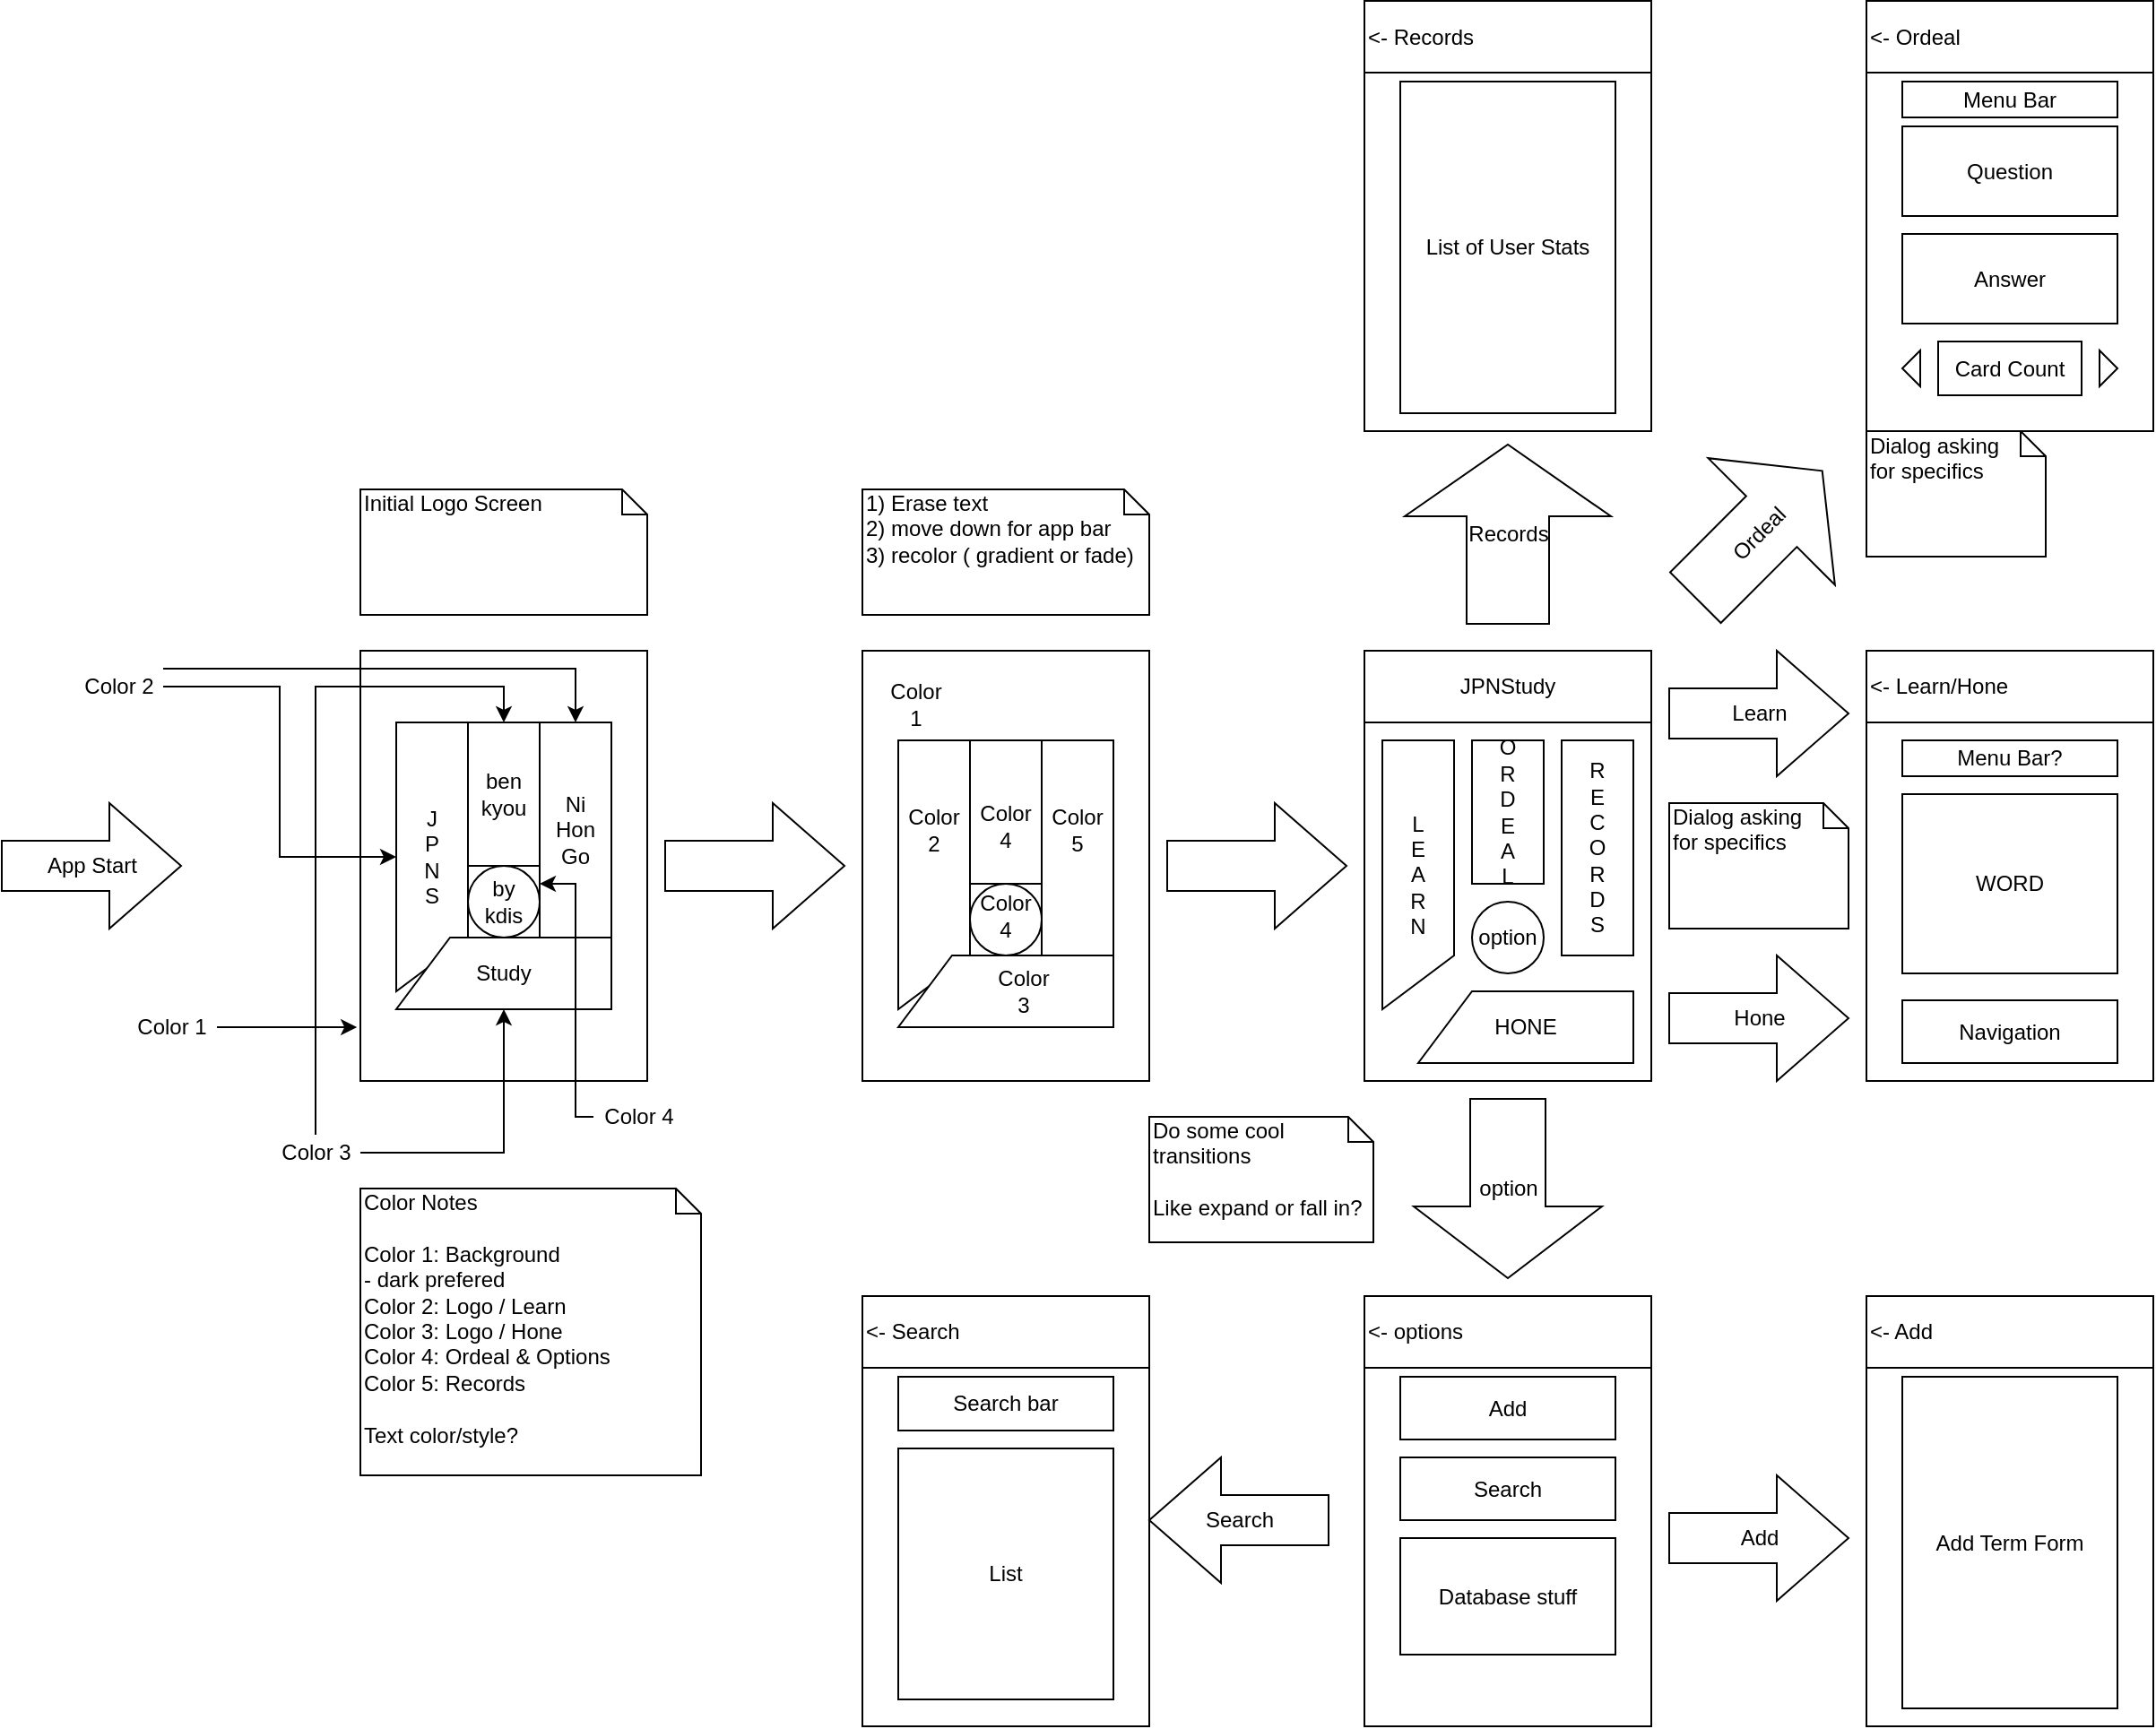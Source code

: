 <mxfile version="12.7.4" type="device"><diagram id="twTyVYgK_MWgMzMQNN_S" name="Page-1"><mxGraphModel dx="1757" dy="1854" grid="1" gridSize="10" guides="1" tooltips="1" connect="1" arrows="1" fold="1" page="1" pageScale="1" pageWidth="1100" pageHeight="850" math="0" shadow="0"><root><mxCell id="0"/><mxCell id="1" parent="0"/><mxCell id="6rXaAYlzzfZTQmN0wAnb-31" value="" style="rounded=0;whiteSpace=wrap;html=1;" parent="1" vertex="1"><mxGeometry x="-440" y="40" width="160" height="240" as="geometry"/></mxCell><mxCell id="6rXaAYlzzfZTQmN0wAnb-32" value="J&lt;br&gt;P&lt;br&gt;N&lt;br&gt;S" style="shape=manualInput;whiteSpace=wrap;html=1;direction=west;" parent="1" vertex="1"><mxGeometry x="-420" y="80" width="40" height="150" as="geometry"/></mxCell><mxCell id="6rXaAYlzzfZTQmN0wAnb-33" value="Study" style="shape=manualInput;whiteSpace=wrap;html=1;direction=south;flipH=1;" parent="1" vertex="1"><mxGeometry x="-420" y="200" width="120" height="40" as="geometry"/></mxCell><mxCell id="6rXaAYlzzfZTQmN0wAnb-34" value="ben&lt;br&gt;kyou" style="rounded=0;whiteSpace=wrap;html=1;" parent="1" vertex="1"><mxGeometry x="-380" y="80" width="40" height="80" as="geometry"/></mxCell><mxCell id="6rXaAYlzzfZTQmN0wAnb-37" value="Ni&lt;br&gt;Hon&lt;br&gt;Go" style="rounded=0;whiteSpace=wrap;html=1;" parent="1" vertex="1"><mxGeometry x="-340" y="80" width="40" height="120" as="geometry"/></mxCell><mxCell id="6rXaAYlzzfZTQmN0wAnb-26" value="by&lt;br&gt;kdis" style="ellipse;whiteSpace=wrap;html=1;" parent="1" vertex="1"><mxGeometry x="-380" y="160" width="40" height="40" as="geometry"/></mxCell><mxCell id="6rXaAYlzzfZTQmN0wAnb-48" value="" style="rounded=0;whiteSpace=wrap;html=1;" parent="1" vertex="1"><mxGeometry x="-160" y="40" width="160" height="240" as="geometry"/></mxCell><mxCell id="6rXaAYlzzfZTQmN0wAnb-49" value="" style="shape=manualInput;whiteSpace=wrap;html=1;direction=west;" parent="1" vertex="1"><mxGeometry x="-140" y="90" width="40" height="150" as="geometry"/></mxCell><mxCell id="6rXaAYlzzfZTQmN0wAnb-50" value="" style="shape=manualInput;whiteSpace=wrap;html=1;direction=south;flipH=1;" parent="1" vertex="1"><mxGeometry x="-140" y="210" width="120" height="40" as="geometry"/></mxCell><mxCell id="6rXaAYlzzfZTQmN0wAnb-51" value="" style="rounded=0;whiteSpace=wrap;html=1;" parent="1" vertex="1"><mxGeometry x="-100" y="90" width="40" height="80" as="geometry"/></mxCell><mxCell id="6rXaAYlzzfZTQmN0wAnb-52" value="" style="rounded=0;whiteSpace=wrap;html=1;" parent="1" vertex="1"><mxGeometry x="-60" y="90" width="40" height="120" as="geometry"/></mxCell><mxCell id="6rXaAYlzzfZTQmN0wAnb-53" value="" style="ellipse;whiteSpace=wrap;html=1;" parent="1" vertex="1"><mxGeometry x="-100" y="170" width="40" height="40" as="geometry"/></mxCell><mxCell id="6rXaAYlzzfZTQmN0wAnb-56" value="" style="rounded=0;whiteSpace=wrap;html=1;" parent="1" vertex="1"><mxGeometry x="120" y="40" width="160" height="240" as="geometry"/></mxCell><mxCell id="6rXaAYlzzfZTQmN0wAnb-57" value="L&lt;br&gt;E&lt;br&gt;A&lt;br&gt;R&lt;br&gt;N" style="shape=manualInput;whiteSpace=wrap;html=1;direction=west;" parent="1" vertex="1"><mxGeometry x="130" y="90" width="40" height="150" as="geometry"/></mxCell><mxCell id="6rXaAYlzzfZTQmN0wAnb-58" value="HONE" style="shape=manualInput;whiteSpace=wrap;html=1;direction=south;flipH=1;" parent="1" vertex="1"><mxGeometry x="150" y="230" width="120" height="40" as="geometry"/></mxCell><mxCell id="6rXaAYlzzfZTQmN0wAnb-59" value="O&lt;br&gt;R&lt;br&gt;D&lt;br&gt;E&lt;br&gt;A&lt;br&gt;L" style="rounded=0;whiteSpace=wrap;html=1;" parent="1" vertex="1"><mxGeometry x="180" y="90" width="40" height="80" as="geometry"/></mxCell><mxCell id="6rXaAYlzzfZTQmN0wAnb-60" value="R&lt;br&gt;E&lt;br&gt;C&lt;br&gt;O&lt;br&gt;R&lt;br&gt;D&lt;br&gt;S" style="rounded=0;whiteSpace=wrap;html=1;" parent="1" vertex="1"><mxGeometry x="230" y="90" width="40" height="120" as="geometry"/></mxCell><mxCell id="6rXaAYlzzfZTQmN0wAnb-61" value="option" style="ellipse;whiteSpace=wrap;html=1;" parent="1" vertex="1"><mxGeometry x="180" y="180" width="40" height="40" as="geometry"/></mxCell><mxCell id="6rXaAYlzzfZTQmN0wAnb-62" value="JPNStudy" style="rounded=0;whiteSpace=wrap;html=1;" parent="1" vertex="1"><mxGeometry x="120" y="40" width="160" height="40" as="geometry"/></mxCell><mxCell id="6rXaAYlzzfZTQmN0wAnb-65" value="" style="edgeStyle=orthogonalEdgeStyle;rounded=0;orthogonalLoop=1;jettySize=auto;html=1;entryX=1;entryY=0.5;entryDx=0;entryDy=0;" parent="1" source="6rXaAYlzzfZTQmN0wAnb-63" target="6rXaAYlzzfZTQmN0wAnb-32" edge="1"><mxGeometry relative="1" as="geometry"/></mxCell><mxCell id="6rXaAYlzzfZTQmN0wAnb-67" value="" style="edgeStyle=orthogonalEdgeStyle;rounded=0;orthogonalLoop=1;jettySize=auto;html=1;entryX=0.5;entryY=0;entryDx=0;entryDy=0;" parent="1" source="6rXaAYlzzfZTQmN0wAnb-63" target="6rXaAYlzzfZTQmN0wAnb-37" edge="1"><mxGeometry relative="1" as="geometry"><mxPoint x="-535" y="245" as="targetPoint"/><Array as="points"><mxPoint x="-320" y="50"/></Array></mxGeometry></mxCell><mxCell id="6rXaAYlzzfZTQmN0wAnb-63" value="Color 2" style="text;html=1;align=center;verticalAlign=middle;resizable=0;points=[];autosize=1;" parent="1" vertex="1"><mxGeometry x="-600" y="50" width="50" height="20" as="geometry"/></mxCell><mxCell id="6rXaAYlzzfZTQmN0wAnb-72" value="" style="edgeStyle=orthogonalEdgeStyle;rounded=0;orthogonalLoop=1;jettySize=auto;html=1;" parent="1" source="6rXaAYlzzfZTQmN0wAnb-68" target="6rXaAYlzzfZTQmN0wAnb-33" edge="1"><mxGeometry relative="1" as="geometry"><mxPoint x="-385" y="334" as="targetPoint"/></mxGeometry></mxCell><mxCell id="6rXaAYlzzfZTQmN0wAnb-74" value="" style="edgeStyle=orthogonalEdgeStyle;rounded=0;orthogonalLoop=1;jettySize=auto;html=1;entryX=0.5;entryY=0;entryDx=0;entryDy=0;" parent="1" source="6rXaAYlzzfZTQmN0wAnb-68" target="6rXaAYlzzfZTQmN0wAnb-34" edge="1"><mxGeometry relative="1" as="geometry"><mxPoint x="-490" y="244" as="targetPoint"/><Array as="points"><mxPoint x="-465" y="60"/><mxPoint x="-360" y="60"/></Array></mxGeometry></mxCell><mxCell id="6rXaAYlzzfZTQmN0wAnb-68" value="Color 3" style="text;html=1;align=center;verticalAlign=middle;resizable=0;points=[];autosize=1;" parent="1" vertex="1"><mxGeometry x="-490" y="310" width="50" height="20" as="geometry"/></mxCell><mxCell id="6rXaAYlzzfZTQmN0wAnb-77" value="" style="edgeStyle=orthogonalEdgeStyle;rounded=0;orthogonalLoop=1;jettySize=auto;html=1;entryX=0;entryY=0.75;entryDx=0;entryDy=0;" parent="1" source="6rXaAYlzzfZTQmN0wAnb-75" target="6rXaAYlzzfZTQmN0wAnb-37" edge="1"><mxGeometry relative="1" as="geometry"><mxPoint x="-285" y="390" as="targetPoint"/><Array as="points"><mxPoint x="-320" y="300"/><mxPoint x="-320" y="170"/></Array></mxGeometry></mxCell><mxCell id="6rXaAYlzzfZTQmN0wAnb-75" value="Color 4" style="text;html=1;align=center;verticalAlign=middle;resizable=0;points=[];autosize=1;" parent="1" vertex="1"><mxGeometry x="-310" y="290" width="50" height="20" as="geometry"/></mxCell><mxCell id="6rXaAYlzzfZTQmN0wAnb-80" value="1) Erase text&lt;br&gt;2) move down for app bar&lt;br&gt;3) recolor ( gradient or fade)" style="shape=note;whiteSpace=wrap;html=1;size=14;verticalAlign=top;align=left;spacingTop=-6;" parent="1" vertex="1"><mxGeometry x="-160" y="-50" width="160" height="70" as="geometry"/></mxCell><mxCell id="6rXaAYlzzfZTQmN0wAnb-81" value="Initial Logo Screen" style="shape=note;whiteSpace=wrap;html=1;size=14;verticalAlign=top;align=left;spacingTop=-6;" parent="1" vertex="1"><mxGeometry x="-440" y="-50" width="160" height="70" as="geometry"/></mxCell><mxCell id="6rXaAYlzzfZTQmN0wAnb-88" style="edgeStyle=orthogonalEdgeStyle;rounded=0;orthogonalLoop=1;jettySize=auto;html=1;exitX=1;exitY=0.5;exitDx=0;exitDy=0;entryX=-0.012;entryY=0.875;entryDx=0;entryDy=0;entryPerimeter=0;" parent="1" source="6rXaAYlzzfZTQmN0wAnb-87" target="6rXaAYlzzfZTQmN0wAnb-31" edge="1"><mxGeometry relative="1" as="geometry"><mxPoint x="-450" y="250" as="targetPoint"/></mxGeometry></mxCell><mxCell id="6rXaAYlzzfZTQmN0wAnb-87" value="Color 1" style="text;html=1;strokeColor=none;fillColor=none;align=center;verticalAlign=middle;whiteSpace=wrap;rounded=0;" parent="1" vertex="1"><mxGeometry x="-570" y="240" width="50" height="20" as="geometry"/></mxCell><mxCell id="6rXaAYlzzfZTQmN0wAnb-105" value="Color Notes&lt;br&gt;&lt;br&gt;Color 1: Background&lt;br&gt;- dark prefered&lt;br&gt;Color 2: Logo / Learn&lt;br&gt;Color 3: Logo / Hone&lt;br&gt;Color 4: Ordeal &amp;amp; Options&lt;br&gt;Color 5: Records&lt;br&gt;&lt;br&gt;Text color/style?" style="shape=note;whiteSpace=wrap;html=1;size=14;verticalAlign=top;align=left;spacingTop=-6;" parent="1" vertex="1"><mxGeometry x="-440" y="340" width="190" height="160" as="geometry"/></mxCell><mxCell id="6rXaAYlzzfZTQmN0wAnb-106" value="Color &lt;br&gt;1" style="text;html=1;strokeColor=none;fillColor=none;align=center;verticalAlign=middle;whiteSpace=wrap;rounded=0;" parent="1" vertex="1"><mxGeometry x="-155" y="60" width="50" height="20" as="geometry"/></mxCell><mxCell id="6rXaAYlzzfZTQmN0wAnb-107" value="Color &lt;br&gt;2" style="text;html=1;strokeColor=none;fillColor=none;align=center;verticalAlign=middle;whiteSpace=wrap;rounded=0;" parent="1" vertex="1"><mxGeometry x="-145" y="130" width="50" height="20" as="geometry"/></mxCell><mxCell id="6rXaAYlzzfZTQmN0wAnb-108" value="Color &lt;br&gt;3" style="text;html=1;strokeColor=none;fillColor=none;align=center;verticalAlign=middle;whiteSpace=wrap;rounded=0;" parent="1" vertex="1"><mxGeometry x="-95" y="220" width="50" height="20" as="geometry"/></mxCell><mxCell id="6rXaAYlzzfZTQmN0wAnb-110" value="Color &lt;br&gt;4" style="text;html=1;strokeColor=none;fillColor=none;align=center;verticalAlign=middle;whiteSpace=wrap;rounded=0;" parent="1" vertex="1"><mxGeometry x="-105" y="127.5" width="50" height="20" as="geometry"/></mxCell><mxCell id="6rXaAYlzzfZTQmN0wAnb-111" value="Color &lt;br&gt;5" style="text;html=1;strokeColor=none;fillColor=none;align=center;verticalAlign=middle;whiteSpace=wrap;rounded=0;" parent="1" vertex="1"><mxGeometry x="-65" y="130" width="50" height="20" as="geometry"/></mxCell><mxCell id="6rXaAYlzzfZTQmN0wAnb-112" value="Color &lt;br&gt;4" style="text;html=1;strokeColor=none;fillColor=none;align=center;verticalAlign=middle;whiteSpace=wrap;rounded=0;" parent="1" vertex="1"><mxGeometry x="-105" y="177.5" width="50" height="20" as="geometry"/></mxCell><mxCell id="UMWIZTMMzKz5upxcXMEF-1" value="App Start" style="html=1;shadow=0;dashed=0;align=center;verticalAlign=middle;shape=mxgraph.arrows2.arrow;dy=0.6;dx=40;notch=0;" vertex="1" parent="1"><mxGeometry x="-640" y="125" width="100" height="70" as="geometry"/></mxCell><mxCell id="UMWIZTMMzKz5upxcXMEF-10" value="Learn" style="html=1;shadow=0;dashed=0;align=center;verticalAlign=middle;shape=mxgraph.arrows2.arrow;dy=0.6;dx=40;notch=0;" vertex="1" parent="1"><mxGeometry x="290" y="40" width="100" height="70" as="geometry"/></mxCell><mxCell id="UMWIZTMMzKz5upxcXMEF-11" value="" style="html=1;shadow=0;dashed=0;align=center;verticalAlign=middle;shape=mxgraph.arrows2.arrow;dy=0.6;dx=40;notch=0;" vertex="1" parent="1"><mxGeometry x="-270" y="125" width="100" height="70" as="geometry"/></mxCell><mxCell id="UMWIZTMMzKz5upxcXMEF-12" value="" style="html=1;shadow=0;dashed=0;align=center;verticalAlign=middle;shape=mxgraph.arrows2.arrow;dy=0.6;dx=40;notch=0;" vertex="1" parent="1"><mxGeometry x="10" y="125" width="100" height="70" as="geometry"/></mxCell><mxCell id="UMWIZTMMzKz5upxcXMEF-13" value="Do some cool &lt;br&gt;transitions&lt;br&gt;&lt;br&gt;Like expand or fall in?" style="shape=note;whiteSpace=wrap;html=1;size=14;verticalAlign=top;align=left;spacingTop=-6;" vertex="1" parent="1"><mxGeometry y="300" width="125" height="70" as="geometry"/></mxCell><mxCell id="UMWIZTMMzKz5upxcXMEF-33" value="Hone" style="html=1;shadow=0;dashed=0;align=center;verticalAlign=middle;shape=mxgraph.arrows2.arrow;dy=0.6;dx=40;notch=0;" vertex="1" parent="1"><mxGeometry x="290" y="210" width="100" height="70" as="geometry"/></mxCell><mxCell id="UMWIZTMMzKz5upxcXMEF-45" value="Ordeal" style="html=1;shadow=0;dashed=0;align=center;verticalAlign=middle;shape=mxgraph.arrows2.arrow;dy=0.6;dx=40;notch=0;rotation=-45;" vertex="1" parent="1"><mxGeometry x="290" y="-75" width="100" height="100" as="geometry"/></mxCell><mxCell id="UMWIZTMMzKz5upxcXMEF-47" value="" style="rounded=0;whiteSpace=wrap;html=1;" vertex="1" parent="1"><mxGeometry x="400" y="-322.5" width="160" height="240" as="geometry"/></mxCell><mxCell id="UMWIZTMMzKz5upxcXMEF-48" value="&amp;lt;- Ordeal" style="rounded=0;whiteSpace=wrap;html=1;align=left;" vertex="1" parent="1"><mxGeometry x="400" y="-322.5" width="160" height="40" as="geometry"/></mxCell><mxCell id="UMWIZTMMzKz5upxcXMEF-49" value="Question" style="rounded=0;whiteSpace=wrap;html=1;" vertex="1" parent="1"><mxGeometry x="420" y="-252.5" width="120" height="50" as="geometry"/></mxCell><mxCell id="UMWIZTMMzKz5upxcXMEF-50" value="Card Count" style="rounded=0;whiteSpace=wrap;html=1;" vertex="1" parent="1"><mxGeometry x="440" y="-132.5" width="80" height="30" as="geometry"/></mxCell><mxCell id="UMWIZTMMzKz5upxcXMEF-52" value="" style="html=1;shadow=0;dashed=0;align=center;verticalAlign=middle;shape=mxgraph.arrows2.arrow;dy=0.6;dx=40;notch=0;flipH=1;" vertex="1" parent="1"><mxGeometry x="420" y="-127.5" width="10" height="20" as="geometry"/></mxCell><mxCell id="UMWIZTMMzKz5upxcXMEF-53" value="" style="html=1;shadow=0;dashed=0;align=center;verticalAlign=middle;shape=mxgraph.arrows2.arrow;dy=0.6;dx=40;notch=0;" vertex="1" parent="1"><mxGeometry x="530" y="-127.5" width="10" height="20" as="geometry"/></mxCell><mxCell id="UMWIZTMMzKz5upxcXMEF-55" value="Menu Bar" style="rounded=0;whiteSpace=wrap;html=1;" vertex="1" parent="1"><mxGeometry x="420" y="-277.5" width="120" height="20" as="geometry"/></mxCell><mxCell id="UMWIZTMMzKz5upxcXMEF-56" value="Answer" style="rounded=0;whiteSpace=wrap;html=1;" vertex="1" parent="1"><mxGeometry x="420" y="-192.5" width="120" height="50" as="geometry"/></mxCell><mxCell id="UMWIZTMMzKz5upxcXMEF-64" value="Records" style="html=1;shadow=0;dashed=0;align=center;verticalAlign=middle;shape=mxgraph.arrows2.arrow;dy=0.6;dx=40;notch=0;direction=north;" vertex="1" parent="1"><mxGeometry x="142.5" y="-75" width="115" height="100" as="geometry"/></mxCell><mxCell id="UMWIZTMMzKz5upxcXMEF-81" value="option" style="html=1;shadow=0;dashed=0;align=center;verticalAlign=middle;shape=mxgraph.arrows2.arrow;dy=0.6;dx=40;notch=0;direction=south;" vertex="1" parent="1"><mxGeometry x="147.5" y="290" width="105" height="100" as="geometry"/></mxCell><mxCell id="UMWIZTMMzKz5upxcXMEF-83" value="" style="rounded=0;whiteSpace=wrap;html=1;" vertex="1" parent="1"><mxGeometry x="120" y="400" width="160" height="240" as="geometry"/></mxCell><mxCell id="UMWIZTMMzKz5upxcXMEF-84" value="&amp;lt;- options" style="rounded=0;whiteSpace=wrap;html=1;align=left;" vertex="1" parent="1"><mxGeometry x="120" y="400" width="160" height="40" as="geometry"/></mxCell><mxCell id="UMWIZTMMzKz5upxcXMEF-88" value="Add" style="rounded=0;whiteSpace=wrap;html=1;" vertex="1" parent="1"><mxGeometry x="140" y="445" width="120" height="35" as="geometry"/></mxCell><mxCell id="UMWIZTMMzKz5upxcXMEF-89" value="Search" style="rounded=0;whiteSpace=wrap;html=1;" vertex="1" parent="1"><mxGeometry x="140" y="490" width="120" height="35" as="geometry"/></mxCell><mxCell id="UMWIZTMMzKz5upxcXMEF-91" value="Database stuff" style="rounded=0;whiteSpace=wrap;html=1;" vertex="1" parent="1"><mxGeometry x="140" y="535" width="120" height="65" as="geometry"/></mxCell><mxCell id="UMWIZTMMzKz5upxcXMEF-101" value="" style="rounded=0;whiteSpace=wrap;html=1;" vertex="1" parent="1"><mxGeometry x="-160" y="400" width="160" height="240" as="geometry"/></mxCell><mxCell id="UMWIZTMMzKz5upxcXMEF-102" value="&amp;lt;- Search" style="rounded=0;whiteSpace=wrap;html=1;align=left;" vertex="1" parent="1"><mxGeometry x="-160" y="400" width="160" height="40" as="geometry"/></mxCell><mxCell id="UMWIZTMMzKz5upxcXMEF-103" value="Search bar" style="rounded=0;whiteSpace=wrap;html=1;" vertex="1" parent="1"><mxGeometry x="-140" y="445" width="120" height="30" as="geometry"/></mxCell><mxCell id="UMWIZTMMzKz5upxcXMEF-104" value="List" style="rounded=0;whiteSpace=wrap;html=1;" vertex="1" parent="1"><mxGeometry x="-140" y="485" width="120" height="140" as="geometry"/></mxCell><mxCell id="UMWIZTMMzKz5upxcXMEF-108" value="" style="rounded=0;whiteSpace=wrap;html=1;" vertex="1" parent="1"><mxGeometry x="120" y="-322.5" width="160" height="240" as="geometry"/></mxCell><mxCell id="UMWIZTMMzKz5upxcXMEF-109" value="&amp;lt;- Records" style="rounded=0;whiteSpace=wrap;html=1;align=left;" vertex="1" parent="1"><mxGeometry x="120" y="-322.5" width="160" height="40" as="geometry"/></mxCell><mxCell id="UMWIZTMMzKz5upxcXMEF-110" value="List of User Stats" style="rounded=0;whiteSpace=wrap;html=1;" vertex="1" parent="1"><mxGeometry x="140" y="-277.5" width="120" height="185" as="geometry"/></mxCell><mxCell id="UMWIZTMMzKz5upxcXMEF-111" value="" style="rounded=0;whiteSpace=wrap;html=1;" vertex="1" parent="1"><mxGeometry x="400" y="40" width="160" height="240" as="geometry"/></mxCell><mxCell id="UMWIZTMMzKz5upxcXMEF-112" value="&amp;lt;- Learn/Hone" style="rounded=0;whiteSpace=wrap;html=1;align=left;" vertex="1" parent="1"><mxGeometry x="400" y="40" width="160" height="40" as="geometry"/></mxCell><mxCell id="UMWIZTMMzKz5upxcXMEF-113" value="WORD" style="rounded=0;whiteSpace=wrap;html=1;" vertex="1" parent="1"><mxGeometry x="420" y="120" width="120" height="100" as="geometry"/></mxCell><mxCell id="UMWIZTMMzKz5upxcXMEF-114" value="Menu Bar?" style="rounded=0;whiteSpace=wrap;html=1;" vertex="1" parent="1"><mxGeometry x="420" y="90" width="120" height="20" as="geometry"/></mxCell><mxCell id="UMWIZTMMzKz5upxcXMEF-115" value="Navigation" style="rounded=0;whiteSpace=wrap;html=1;" vertex="1" parent="1"><mxGeometry x="420" y="235" width="120" height="35" as="geometry"/></mxCell><mxCell id="UMWIZTMMzKz5upxcXMEF-116" value="Search" style="html=1;shadow=0;dashed=0;align=center;verticalAlign=middle;shape=mxgraph.arrows2.arrow;dy=0.6;dx=40;notch=0;direction=west;" vertex="1" parent="1"><mxGeometry y="490" width="100" height="70" as="geometry"/></mxCell><mxCell id="UMWIZTMMzKz5upxcXMEF-119" value="Add" style="html=1;shadow=0;dashed=0;align=center;verticalAlign=middle;shape=mxgraph.arrows2.arrow;dy=0.6;dx=40;notch=0;" vertex="1" parent="1"><mxGeometry x="290" y="500" width="100" height="70" as="geometry"/></mxCell><mxCell id="UMWIZTMMzKz5upxcXMEF-120" value="" style="rounded=0;whiteSpace=wrap;html=1;" vertex="1" parent="1"><mxGeometry x="400" y="400" width="160" height="240" as="geometry"/></mxCell><mxCell id="UMWIZTMMzKz5upxcXMEF-121" value="&amp;lt;- Add" style="rounded=0;whiteSpace=wrap;html=1;align=left;" vertex="1" parent="1"><mxGeometry x="400" y="400" width="160" height="40" as="geometry"/></mxCell><mxCell id="UMWIZTMMzKz5upxcXMEF-122" value="Add Term Form" style="rounded=0;whiteSpace=wrap;html=1;" vertex="1" parent="1"><mxGeometry x="420" y="445" width="120" height="185" as="geometry"/></mxCell><mxCell id="UMWIZTMMzKz5upxcXMEF-123" value="Dialog asking&lt;br&gt;for specifics" style="shape=note;whiteSpace=wrap;html=1;size=14;verticalAlign=top;align=left;spacingTop=-6;" vertex="1" parent="1"><mxGeometry x="290" y="125" width="100" height="70" as="geometry"/></mxCell><mxCell id="UMWIZTMMzKz5upxcXMEF-124" value="Dialog asking&lt;br&gt;for specifics" style="shape=note;whiteSpace=wrap;html=1;size=14;verticalAlign=top;align=left;spacingTop=-6;" vertex="1" parent="1"><mxGeometry x="400" y="-82.5" width="100" height="70" as="geometry"/></mxCell></root></mxGraphModel></diagram></mxfile>